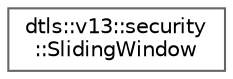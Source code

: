 digraph "Graphical Class Hierarchy"
{
 // LATEX_PDF_SIZE
  bgcolor="transparent";
  edge [fontname=Helvetica,fontsize=10,labelfontname=Helvetica,labelfontsize=10];
  node [fontname=Helvetica,fontsize=10,shape=box,height=0.2,width=0.4];
  rankdir="LR";
  Node0 [id="Node000000",label="dtls::v13::security\l::SlidingWindow",height=0.2,width=0.4,color="grey40", fillcolor="white", style="filled",URL="$classdtls_1_1v13_1_1security_1_1SlidingWindow.html",tooltip="Sliding window for burst detection."];
}
